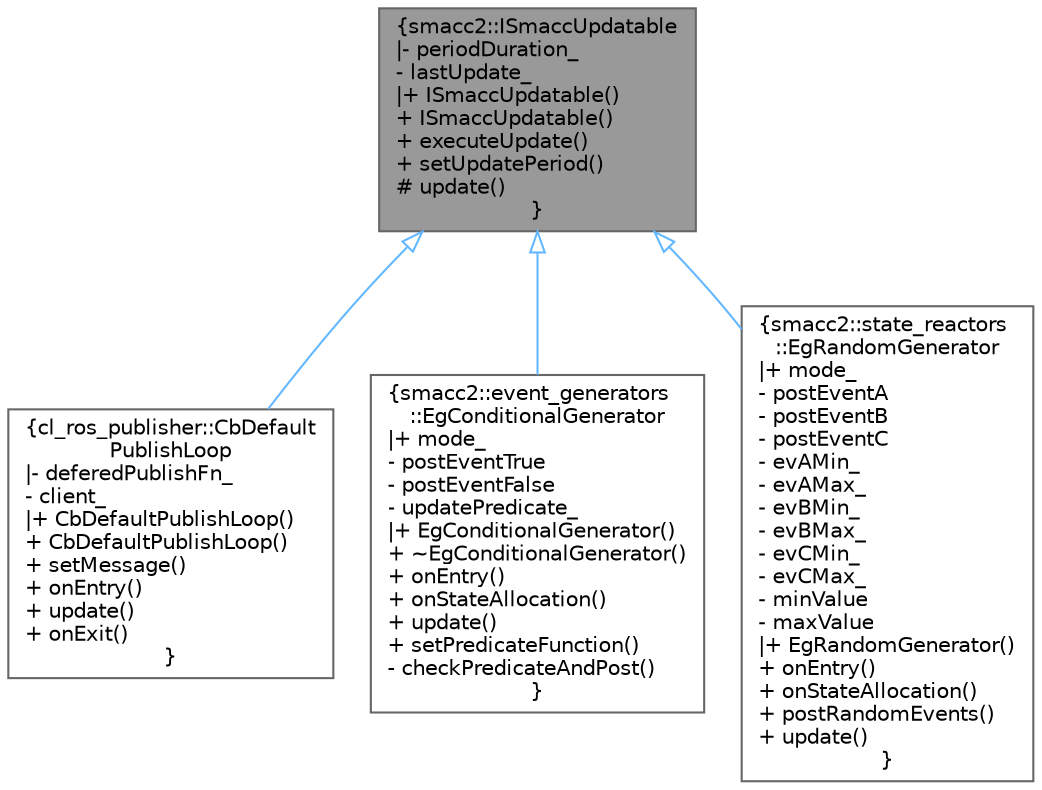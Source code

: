 digraph "smacc2::ISmaccUpdatable"
{
 // LATEX_PDF_SIZE
  bgcolor="transparent";
  edge [fontname=Helvetica,fontsize=10,labelfontname=Helvetica,labelfontsize=10];
  node [fontname=Helvetica,fontsize=10,shape=box,height=0.2,width=0.4];
  Node1 [label="{smacc2::ISmaccUpdatable\n|- periodDuration_\l- lastUpdate_\l|+ ISmaccUpdatable()\l+ ISmaccUpdatable()\l+ executeUpdate()\l+ setUpdatePeriod()\l# update()\l}",height=0.2,width=0.4,color="gray40", fillcolor="grey60", style="filled", fontcolor="black",tooltip=" "];
  Node1 -> Node2 [dir="back",color="steelblue1",style="solid",arrowtail="onormal"];
  Node2 [label="{cl_ros_publisher::CbDefault\lPublishLoop\n|- deferedPublishFn_\l- client_\l|+ CbDefaultPublishLoop()\l+ CbDefaultPublishLoop()\l+ setMessage()\l+ onEntry()\l+ update()\l+ onExit()\l}",height=0.2,width=0.4,color="gray40", fillcolor="white", style="filled",URL="$classcl__ros__publisher_1_1CbDefaultPublishLoop.html",tooltip=" "];
  Node1 -> Node3 [dir="back",color="steelblue1",style="solid",arrowtail="onormal"];
  Node3 [label="{smacc2::event_generators\l::EgConditionalGenerator\n|+ mode_\l- postEventTrue\l- postEventFalse\l- updatePredicate_\l|+ EgConditionalGenerator()\l+ ~EgConditionalGenerator()\l+ onEntry()\l+ onStateAllocation()\l+ update()\l+ setPredicateFunction()\l- checkPredicateAndPost()\l}",height=0.2,width=0.4,color="gray40", fillcolor="white", style="filled",URL="$classsmacc2_1_1event__generators_1_1EgConditionalGenerator.html",tooltip=" "];
  Node1 -> Node4 [dir="back",color="steelblue1",style="solid",arrowtail="onormal"];
  Node4 [label="{smacc2::state_reactors\l::EgRandomGenerator\n|+ mode_\l- postEventA\l- postEventB\l- postEventC\l- evAMin_\l- evAMax_\l- evBMin_\l- evBMax_\l- evCMin_\l- evCMax_\l- minValue\l- maxValue\l|+ EgRandomGenerator()\l+ onEntry()\l+ onStateAllocation()\l+ postRandomEvents()\l+ update()\l}",height=0.2,width=0.4,color="gray40", fillcolor="white", style="filled",URL="$classsmacc2_1_1state__reactors_1_1EgRandomGenerator.html",tooltip=" "];
}
